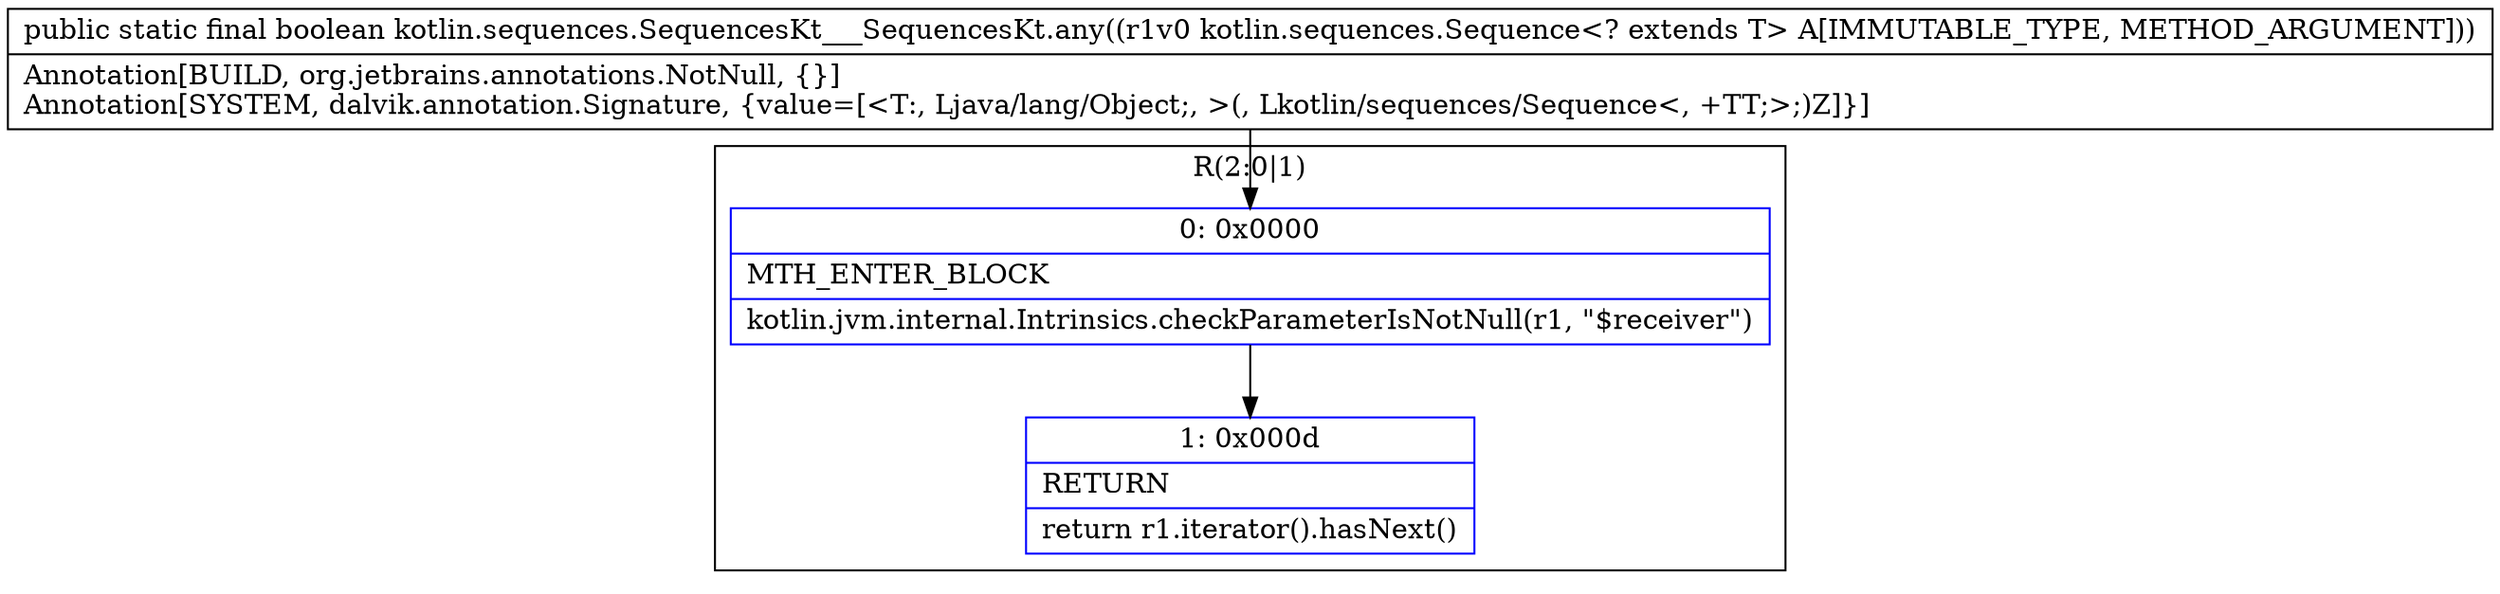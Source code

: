 digraph "CFG forkotlin.sequences.SequencesKt___SequencesKt.any(Lkotlin\/sequences\/Sequence;)Z" {
subgraph cluster_Region_910945793 {
label = "R(2:0|1)";
node [shape=record,color=blue];
Node_0 [shape=record,label="{0\:\ 0x0000|MTH_ENTER_BLOCK\l|kotlin.jvm.internal.Intrinsics.checkParameterIsNotNull(r1, \"$receiver\")\l}"];
Node_1 [shape=record,label="{1\:\ 0x000d|RETURN\l|return r1.iterator().hasNext()\l}"];
}
MethodNode[shape=record,label="{public static final boolean kotlin.sequences.SequencesKt___SequencesKt.any((r1v0 kotlin.sequences.Sequence\<? extends T\> A[IMMUTABLE_TYPE, METHOD_ARGUMENT]))  | Annotation[BUILD, org.jetbrains.annotations.NotNull, \{\}]\lAnnotation[SYSTEM, dalvik.annotation.Signature, \{value=[\<T:, Ljava\/lang\/Object;, \>(, Lkotlin\/sequences\/Sequence\<, +TT;\>;)Z]\}]\l}"];
MethodNode -> Node_0;
Node_0 -> Node_1;
}

